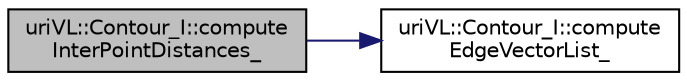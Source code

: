 digraph "uriVL::Contour_I::computeInterPointDistances_"
{
  edge [fontname="Helvetica",fontsize="10",labelfontname="Helvetica",labelfontsize="10"];
  node [fontname="Helvetica",fontsize="10",shape=record];
  rankdir="LR";
  Node1 [label="uriVL::Contour_I::compute\lInterPointDistances_",height=0.2,width=0.4,color="black", fillcolor="grey75", style="filled", fontcolor="black"];
  Node1 -> Node2 [color="midnightblue",fontsize="10",style="solid",fontname="Helvetica"];
  Node2 [label="uriVL::Contour_I::compute\lEdgeVectorList_",height=0.2,width=0.4,color="black", fillcolor="white", style="filled",URL="$classuriVL_1_1Contour__I.html#ab0c04b0c47e50d24aaf82aa92357fd51",tooltip="Computes the edges along the closed contour and returns it as a list of image points. "];
}
